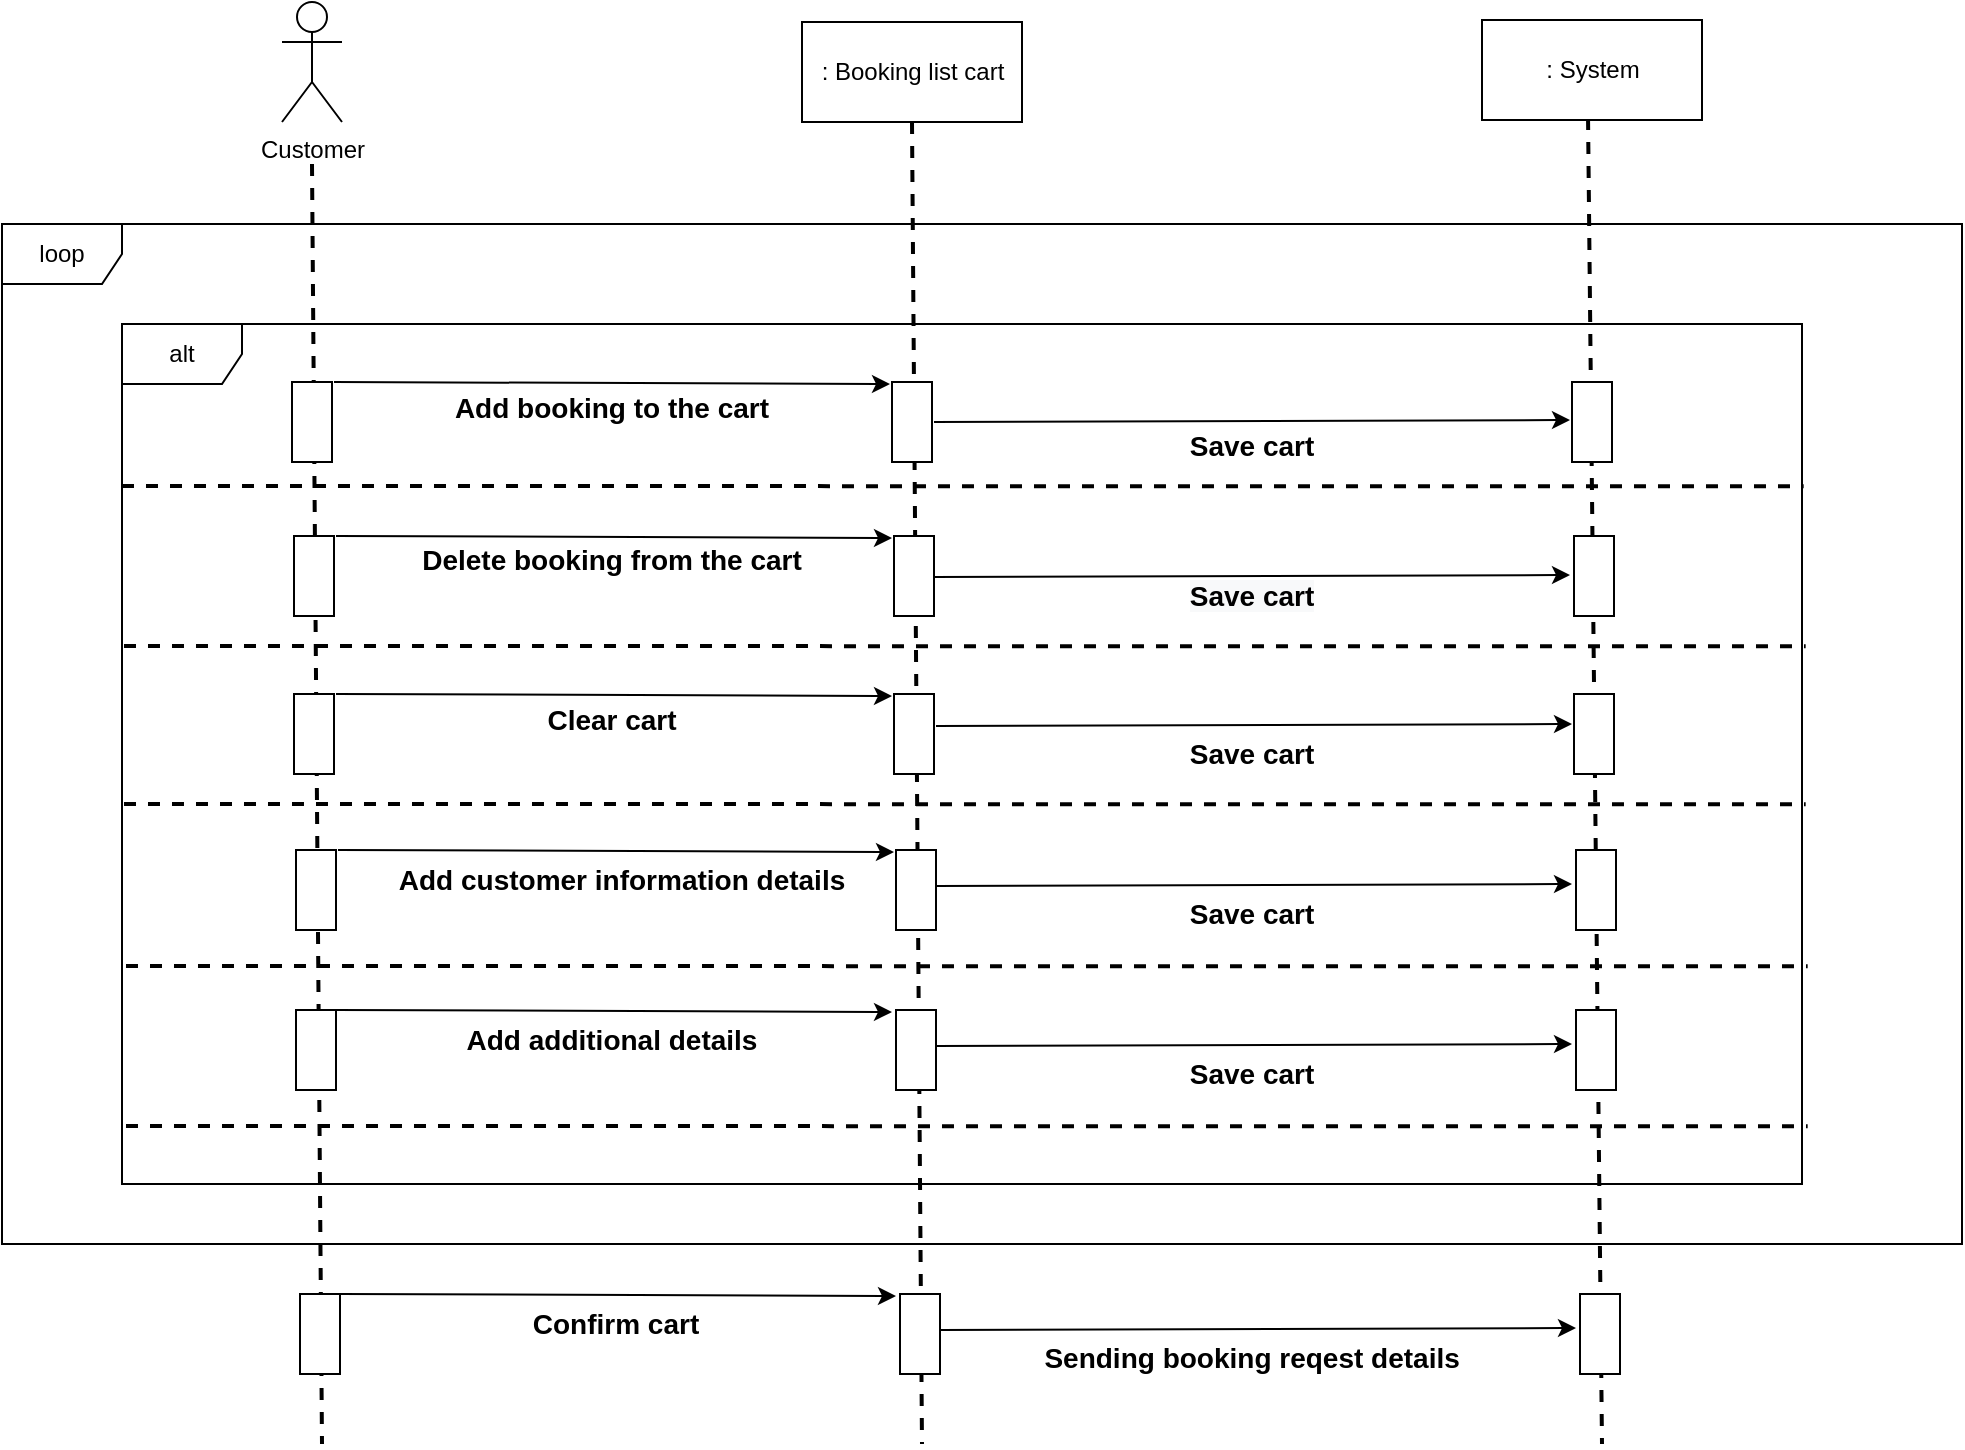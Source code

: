 <mxfile version="20.5.3" type="device"><diagram id="p6J-5BJ3o7cFlcrTQc38" name="Puslapis-1"><mxGraphModel dx="1422" dy="1563" grid="1" gridSize="10" guides="1" tooltips="1" connect="1" arrows="1" fold="1" page="1" pageScale="1" pageWidth="1169" pageHeight="826" math="0" shadow="0"><root><mxCell id="0"/><mxCell id="1" parent="0"/><mxCell id="8ooiVVv0ddPJawQukOtP-34" value="" style="endArrow=none;dashed=1;html=1;strokeWidth=2;rounded=0;exitX=0.482;exitY=0.98;exitDx=0;exitDy=0;exitPerimeter=0;" parent="1" source="8ooiVVv0ddPJawQukOtP-6" edge="1"><mxGeometry width="50" height="50" relative="1" as="geometry"><mxPoint x="934.5" y="40" as="sourcePoint"/><mxPoint x="940" y="680" as="targetPoint"/></mxGeometry></mxCell><mxCell id="8ooiVVv0ddPJawQukOtP-33" value="" style="endArrow=none;dashed=1;html=1;strokeWidth=2;rounded=0;exitX=0.5;exitY=1;exitDx=0;exitDy=0;exitPerimeter=0;" parent="1" source="8ooiVVv0ddPJawQukOtP-5" edge="1"><mxGeometry width="50" height="50" relative="1" as="geometry"><mxPoint x="595" y="41" as="sourcePoint"/><mxPoint x="600" y="680" as="targetPoint"/></mxGeometry></mxCell><mxCell id="8ooiVVv0ddPJawQukOtP-32" value="" style="endArrow=none;dashed=1;html=1;strokeWidth=2;rounded=0;" parent="1" edge="1"><mxGeometry width="50" height="50" relative="1" as="geometry"><mxPoint x="295" y="40" as="sourcePoint"/><mxPoint x="300" y="680" as="targetPoint"/></mxGeometry></mxCell><mxCell id="8ooiVVv0ddPJawQukOtP-3" value="loop" style="shape=umlFrame;whiteSpace=wrap;html=1;" parent="1" vertex="1"><mxGeometry x="140" y="70" width="980" height="510" as="geometry"/></mxCell><mxCell id="8ooiVVv0ddPJawQukOtP-4" value="Customer" style="shape=umlActor;verticalLabelPosition=bottom;verticalAlign=top;html=1;" parent="1" vertex="1"><mxGeometry x="280" y="-41" width="30" height="60" as="geometry"/></mxCell><mxCell id="8ooiVVv0ddPJawQukOtP-5" value=": Booking list cart" style="html=1;" parent="1" vertex="1"><mxGeometry x="540" y="-31" width="110" height="50" as="geometry"/></mxCell><mxCell id="8ooiVVv0ddPJawQukOtP-6" value=": System" style="html=1;" parent="1" vertex="1"><mxGeometry x="880" y="-32" width="110" height="50" as="geometry"/></mxCell><mxCell id="8ooiVVv0ddPJawQukOtP-8" value="alt" style="shape=umlFrame;whiteSpace=wrap;html=1;" parent="1" vertex="1"><mxGeometry x="200" y="120" width="840" height="430" as="geometry"/></mxCell><mxCell id="8ooiVVv0ddPJawQukOtP-9" value="" style="rounded=0;whiteSpace=wrap;html=1;" parent="1" vertex="1"><mxGeometry x="285" y="149" width="20" height="40" as="geometry"/></mxCell><mxCell id="8ooiVVv0ddPJawQukOtP-10" value="" style="rounded=0;whiteSpace=wrap;html=1;" parent="1" vertex="1"><mxGeometry x="585" y="149" width="20" height="40" as="geometry"/></mxCell><mxCell id="8ooiVVv0ddPJawQukOtP-12" value="" style="rounded=0;whiteSpace=wrap;html=1;" parent="1" vertex="1"><mxGeometry x="925" y="149" width="20" height="40" as="geometry"/></mxCell><mxCell id="8ooiVVv0ddPJawQukOtP-13" value="" style="endArrow=none;dashed=1;html=1;strokeWidth=2;rounded=0;entryX=1.001;entryY=0.267;entryDx=0;entryDy=0;entryPerimeter=0;" parent="1" edge="1"><mxGeometry width="50" height="50" relative="1" as="geometry"><mxPoint x="200" y="201" as="sourcePoint"/><mxPoint x="1040.84" y="201.15" as="targetPoint"/></mxGeometry></mxCell><mxCell id="8ooiVVv0ddPJawQukOtP-14" value="" style="rounded=0;whiteSpace=wrap;html=1;" parent="1" vertex="1"><mxGeometry x="286" y="226" width="20" height="40" as="geometry"/></mxCell><mxCell id="8ooiVVv0ddPJawQukOtP-15" value="" style="rounded=0;whiteSpace=wrap;html=1;" parent="1" vertex="1"><mxGeometry x="586" y="226" width="20" height="40" as="geometry"/></mxCell><mxCell id="8ooiVVv0ddPJawQukOtP-16" value="" style="rounded=0;whiteSpace=wrap;html=1;" parent="1" vertex="1"><mxGeometry x="926" y="226" width="20" height="40" as="geometry"/></mxCell><mxCell id="8ooiVVv0ddPJawQukOtP-17" value="" style="endArrow=none;dashed=1;html=1;strokeWidth=2;rounded=0;entryX=1.001;entryY=0.267;entryDx=0;entryDy=0;entryPerimeter=0;" parent="1" edge="1"><mxGeometry width="50" height="50" relative="1" as="geometry"><mxPoint x="201" y="281" as="sourcePoint"/><mxPoint x="1041.84" y="281.15" as="targetPoint"/></mxGeometry></mxCell><mxCell id="8ooiVVv0ddPJawQukOtP-18" value="" style="rounded=0;whiteSpace=wrap;html=1;" parent="1" vertex="1"><mxGeometry x="286" y="305" width="20" height="40" as="geometry"/></mxCell><mxCell id="8ooiVVv0ddPJawQukOtP-19" value="" style="rounded=0;whiteSpace=wrap;html=1;" parent="1" vertex="1"><mxGeometry x="586" y="305" width="20" height="40" as="geometry"/></mxCell><mxCell id="8ooiVVv0ddPJawQukOtP-20" value="" style="rounded=0;whiteSpace=wrap;html=1;" parent="1" vertex="1"><mxGeometry x="926" y="305" width="20" height="40" as="geometry"/></mxCell><mxCell id="8ooiVVv0ddPJawQukOtP-21" value="" style="endArrow=none;dashed=1;html=1;strokeWidth=2;rounded=0;entryX=1.001;entryY=0.267;entryDx=0;entryDy=0;entryPerimeter=0;" parent="1" edge="1"><mxGeometry width="50" height="50" relative="1" as="geometry"><mxPoint x="201" y="360" as="sourcePoint"/><mxPoint x="1041.84" y="360.15" as="targetPoint"/></mxGeometry></mxCell><mxCell id="8ooiVVv0ddPJawQukOtP-22" value="" style="rounded=0;whiteSpace=wrap;html=1;" parent="1" vertex="1"><mxGeometry x="287" y="383" width="20" height="40" as="geometry"/></mxCell><mxCell id="8ooiVVv0ddPJawQukOtP-23" value="" style="rounded=0;whiteSpace=wrap;html=1;" parent="1" vertex="1"><mxGeometry x="587" y="383" width="20" height="40" as="geometry"/></mxCell><mxCell id="8ooiVVv0ddPJawQukOtP-24" value="" style="rounded=0;whiteSpace=wrap;html=1;" parent="1" vertex="1"><mxGeometry x="927" y="383" width="20" height="40" as="geometry"/></mxCell><mxCell id="8ooiVVv0ddPJawQukOtP-25" value="" style="endArrow=none;dashed=1;html=1;strokeWidth=2;rounded=0;entryX=1.001;entryY=0.267;entryDx=0;entryDy=0;entryPerimeter=0;" parent="1" edge="1"><mxGeometry width="50" height="50" relative="1" as="geometry"><mxPoint x="202" y="441" as="sourcePoint"/><mxPoint x="1042.84" y="441.15" as="targetPoint"/></mxGeometry></mxCell><mxCell id="8ooiVVv0ddPJawQukOtP-26" value="" style="rounded=0;whiteSpace=wrap;html=1;" parent="1" vertex="1"><mxGeometry x="287" y="463" width="20" height="40" as="geometry"/></mxCell><mxCell id="8ooiVVv0ddPJawQukOtP-27" value="" style="rounded=0;whiteSpace=wrap;html=1;" parent="1" vertex="1"><mxGeometry x="587" y="463" width="20" height="40" as="geometry"/></mxCell><mxCell id="8ooiVVv0ddPJawQukOtP-28" value="" style="rounded=0;whiteSpace=wrap;html=1;" parent="1" vertex="1"><mxGeometry x="927" y="463" width="20" height="40" as="geometry"/></mxCell><mxCell id="8ooiVVv0ddPJawQukOtP-29" value="" style="endArrow=none;dashed=1;html=1;strokeWidth=2;rounded=0;entryX=1.001;entryY=0.267;entryDx=0;entryDy=0;entryPerimeter=0;" parent="1" edge="1"><mxGeometry width="50" height="50" relative="1" as="geometry"><mxPoint x="202" y="521" as="sourcePoint"/><mxPoint x="1042.84" y="521.15" as="targetPoint"/></mxGeometry></mxCell><mxCell id="8ooiVVv0ddPJawQukOtP-30" value="" style="endArrow=classic;html=1;rounded=0;exitX=1.1;exitY=0;exitDx=0;exitDy=0;exitPerimeter=0;entryX=0;entryY=0.025;entryDx=0;entryDy=0;entryPerimeter=0;" parent="1" edge="1"><mxGeometry width="50" height="50" relative="1" as="geometry"><mxPoint x="306" y="149" as="sourcePoint"/><mxPoint x="584" y="150" as="targetPoint"/></mxGeometry></mxCell><mxCell id="8ooiVVv0ddPJawQukOtP-31" value="" style="endArrow=classic;html=1;rounded=0;exitX=1.1;exitY=0.5;exitDx=0;exitDy=0;exitPerimeter=0;entryX=0;entryY=0.475;entryDx=0;entryDy=0;entryPerimeter=0;" parent="1" edge="1"><mxGeometry width="50" height="50" relative="1" as="geometry"><mxPoint x="606" y="169" as="sourcePoint"/><mxPoint x="924" y="168" as="targetPoint"/></mxGeometry></mxCell><mxCell id="8ooiVVv0ddPJawQukOtP-35" value="" style="endArrow=classic;html=1;rounded=0;exitX=1.1;exitY=0;exitDx=0;exitDy=0;exitPerimeter=0;entryX=0;entryY=0.025;entryDx=0;entryDy=0;entryPerimeter=0;" parent="1" edge="1"><mxGeometry width="50" height="50" relative="1" as="geometry"><mxPoint x="307" y="226" as="sourcePoint"/><mxPoint x="585" y="227" as="targetPoint"/></mxGeometry></mxCell><mxCell id="8ooiVVv0ddPJawQukOtP-36" value="" style="endArrow=classic;html=1;rounded=0;exitX=1.1;exitY=0;exitDx=0;exitDy=0;exitPerimeter=0;entryX=0;entryY=0.025;entryDx=0;entryDy=0;entryPerimeter=0;fontStyle=1" parent="1" edge="1"><mxGeometry width="50" height="50" relative="1" as="geometry"><mxPoint x="307" y="305" as="sourcePoint"/><mxPoint x="585" y="306" as="targetPoint"/></mxGeometry></mxCell><mxCell id="8ooiVVv0ddPJawQukOtP-37" value="" style="endArrow=classic;html=1;rounded=0;exitX=1.1;exitY=0;exitDx=0;exitDy=0;exitPerimeter=0;entryX=0;entryY=0.025;entryDx=0;entryDy=0;entryPerimeter=0;" parent="1" edge="1"><mxGeometry width="50" height="50" relative="1" as="geometry"><mxPoint x="308" y="383" as="sourcePoint"/><mxPoint x="586" y="384" as="targetPoint"/></mxGeometry></mxCell><mxCell id="8ooiVVv0ddPJawQukOtP-38" value="" style="endArrow=classic;html=1;rounded=0;exitX=1.1;exitY=0;exitDx=0;exitDy=0;exitPerimeter=0;entryX=0;entryY=0.025;entryDx=0;entryDy=0;entryPerimeter=0;" parent="1" edge="1"><mxGeometry width="50" height="50" relative="1" as="geometry"><mxPoint x="307" y="463" as="sourcePoint"/><mxPoint x="585" y="464" as="targetPoint"/></mxGeometry></mxCell><mxCell id="8ooiVVv0ddPJawQukOtP-39" value="" style="endArrow=classic;html=1;rounded=0;exitX=1.1;exitY=0.5;exitDx=0;exitDy=0;exitPerimeter=0;entryX=0;entryY=0.475;entryDx=0;entryDy=0;entryPerimeter=0;" parent="1" edge="1"><mxGeometry width="50" height="50" relative="1" as="geometry"><mxPoint x="606" y="246.5" as="sourcePoint"/><mxPoint x="924" y="245.5" as="targetPoint"/></mxGeometry></mxCell><mxCell id="8ooiVVv0ddPJawQukOtP-40" value="" style="endArrow=classic;html=1;rounded=0;exitX=1.1;exitY=0.5;exitDx=0;exitDy=0;exitPerimeter=0;entryX=0;entryY=0.475;entryDx=0;entryDy=0;entryPerimeter=0;" parent="1" edge="1"><mxGeometry width="50" height="50" relative="1" as="geometry"><mxPoint x="607" y="321" as="sourcePoint"/><mxPoint x="925" y="320" as="targetPoint"/></mxGeometry></mxCell><mxCell id="8ooiVVv0ddPJawQukOtP-41" value="" style="endArrow=classic;html=1;rounded=0;exitX=1.1;exitY=0.5;exitDx=0;exitDy=0;exitPerimeter=0;entryX=0;entryY=0.475;entryDx=0;entryDy=0;entryPerimeter=0;" parent="1" edge="1"><mxGeometry width="50" height="50" relative="1" as="geometry"><mxPoint x="607" y="401" as="sourcePoint"/><mxPoint x="925" y="400" as="targetPoint"/></mxGeometry></mxCell><mxCell id="8ooiVVv0ddPJawQukOtP-42" value="" style="endArrow=classic;html=1;rounded=0;exitX=1.1;exitY=0.5;exitDx=0;exitDy=0;exitPerimeter=0;entryX=0;entryY=0.475;entryDx=0;entryDy=0;entryPerimeter=0;" parent="1" edge="1"><mxGeometry width="50" height="50" relative="1" as="geometry"><mxPoint x="607" y="481" as="sourcePoint"/><mxPoint x="925" y="480" as="targetPoint"/></mxGeometry></mxCell><mxCell id="8ooiVVv0ddPJawQukOtP-43" value="Add booking to the cart" style="text;html=1;strokeColor=none;fillColor=none;align=center;verticalAlign=middle;whiteSpace=wrap;rounded=0;fontStyle=1;fontSize=14;" parent="1" vertex="1"><mxGeometry x="310" y="154" width="270" height="16" as="geometry"/></mxCell><mxCell id="8ooiVVv0ddPJawQukOtP-44" value="Delete booking from the cart" style="text;html=1;strokeColor=none;fillColor=none;align=center;verticalAlign=middle;whiteSpace=wrap;rounded=0;fontStyle=1;fontSize=14;" parent="1" vertex="1"><mxGeometry x="310" y="230" width="270" height="16" as="geometry"/></mxCell><mxCell id="8ooiVVv0ddPJawQukOtP-45" value="Clear cart" style="text;html=1;strokeColor=none;fillColor=none;align=center;verticalAlign=middle;whiteSpace=wrap;rounded=0;fontStyle=1;fontSize=14;" parent="1" vertex="1"><mxGeometry x="310" y="310" width="270" height="16" as="geometry"/></mxCell><mxCell id="8ooiVVv0ddPJawQukOtP-46" value="Add customer information details" style="text;html=1;strokeColor=none;fillColor=none;align=center;verticalAlign=middle;whiteSpace=wrap;rounded=0;fontStyle=1;fontSize=14;" parent="1" vertex="1"><mxGeometry x="315" y="390" width="270" height="16" as="geometry"/></mxCell><mxCell id="8ooiVVv0ddPJawQukOtP-47" value="Add additional details" style="text;html=1;strokeColor=none;fillColor=none;align=center;verticalAlign=middle;whiteSpace=wrap;rounded=0;fontStyle=1;fontSize=14;" parent="1" vertex="1"><mxGeometry x="310" y="470" width="270" height="16" as="geometry"/></mxCell><mxCell id="8ooiVVv0ddPJawQukOtP-48" value="Save cart" style="text;html=1;strokeColor=none;fillColor=none;align=center;verticalAlign=middle;whiteSpace=wrap;rounded=0;fontStyle=1;fontSize=14;" parent="1" vertex="1"><mxGeometry x="630" y="173" width="270" height="16" as="geometry"/></mxCell><mxCell id="8ooiVVv0ddPJawQukOtP-49" value="&#10;&lt;span style=&quot;color: rgb(0, 0, 0); font-family: Helvetica; font-size: 14px; font-style: normal; font-variant-ligatures: normal; font-variant-caps: normal; font-weight: 700; letter-spacing: normal; orphans: 2; text-align: center; text-indent: 0px; text-transform: none; widows: 2; word-spacing: 0px; -webkit-text-stroke-width: 0px; background-color: rgb(248, 249, 250); text-decoration-thickness: initial; text-decoration-style: initial; text-decoration-color: initial; float: none; display: inline !important;&quot;&gt;Save cart&lt;/span&gt;&#10;&#10;" style="text;html=1;strokeColor=none;fillColor=none;align=center;verticalAlign=middle;whiteSpace=wrap;rounded=0;fontStyle=1;fontSize=14;" parent="1" vertex="1"><mxGeometry x="630" y="256" width="270" height="16" as="geometry"/></mxCell><mxCell id="8ooiVVv0ddPJawQukOtP-50" value="Save cart" style="text;html=1;strokeColor=none;fillColor=none;align=center;verticalAlign=middle;whiteSpace=wrap;rounded=0;fontStyle=1;fontSize=14;" parent="1" vertex="1"><mxGeometry x="630" y="327" width="270" height="16" as="geometry"/></mxCell><mxCell id="8ooiVVv0ddPJawQukOtP-51" value="Save cart" style="text;html=1;strokeColor=none;fillColor=none;align=center;verticalAlign=middle;whiteSpace=wrap;rounded=0;fontStyle=1;fontSize=14;" parent="1" vertex="1"><mxGeometry x="630" y="407" width="270" height="16" as="geometry"/></mxCell><mxCell id="8ooiVVv0ddPJawQukOtP-52" value="Save cart" style="text;html=1;strokeColor=none;fillColor=none;align=center;verticalAlign=middle;whiteSpace=wrap;rounded=0;fontStyle=1;fontSize=14;" parent="1" vertex="1"><mxGeometry x="630" y="487" width="270" height="16" as="geometry"/></mxCell><mxCell id="8ooiVVv0ddPJawQukOtP-53" value="" style="rounded=0;whiteSpace=wrap;html=1;" parent="1" vertex="1"><mxGeometry x="289" y="605" width="20" height="40" as="geometry"/></mxCell><mxCell id="8ooiVVv0ddPJawQukOtP-54" value="" style="rounded=0;whiteSpace=wrap;html=1;" parent="1" vertex="1"><mxGeometry x="589" y="605" width="20" height="40" as="geometry"/></mxCell><mxCell id="8ooiVVv0ddPJawQukOtP-55" value="" style="rounded=0;whiteSpace=wrap;html=1;" parent="1" vertex="1"><mxGeometry x="929" y="605" width="20" height="40" as="geometry"/></mxCell><mxCell id="8ooiVVv0ddPJawQukOtP-56" value="" style="endArrow=classic;html=1;rounded=0;exitX=1.1;exitY=0;exitDx=0;exitDy=0;exitPerimeter=0;entryX=0;entryY=0.025;entryDx=0;entryDy=0;entryPerimeter=0;" parent="1" edge="1"><mxGeometry width="50" height="50" relative="1" as="geometry"><mxPoint x="309" y="605" as="sourcePoint"/><mxPoint x="587" y="606" as="targetPoint"/></mxGeometry></mxCell><mxCell id="8ooiVVv0ddPJawQukOtP-57" value="" style="endArrow=classic;html=1;rounded=0;exitX=1.1;exitY=0.5;exitDx=0;exitDy=0;exitPerimeter=0;entryX=0;entryY=0.475;entryDx=0;entryDy=0;entryPerimeter=0;" parent="1" edge="1"><mxGeometry width="50" height="50" relative="1" as="geometry"><mxPoint x="609" y="623" as="sourcePoint"/><mxPoint x="927" y="622" as="targetPoint"/></mxGeometry></mxCell><mxCell id="8ooiVVv0ddPJawQukOtP-58" value="Confirm cart" style="text;html=1;strokeColor=none;fillColor=none;align=center;verticalAlign=middle;whiteSpace=wrap;rounded=0;fontStyle=1;fontSize=14;" parent="1" vertex="1"><mxGeometry x="312" y="612" width="270" height="16" as="geometry"/></mxCell><mxCell id="8ooiVVv0ddPJawQukOtP-59" value="Sending booking reqest details&amp;nbsp;" style="text;html=1;strokeColor=none;fillColor=none;align=center;verticalAlign=middle;whiteSpace=wrap;rounded=0;fontStyle=1;fontSize=14;" parent="1" vertex="1"><mxGeometry x="632" y="629" width="270" height="16" as="geometry"/></mxCell></root></mxGraphModel></diagram></mxfile>